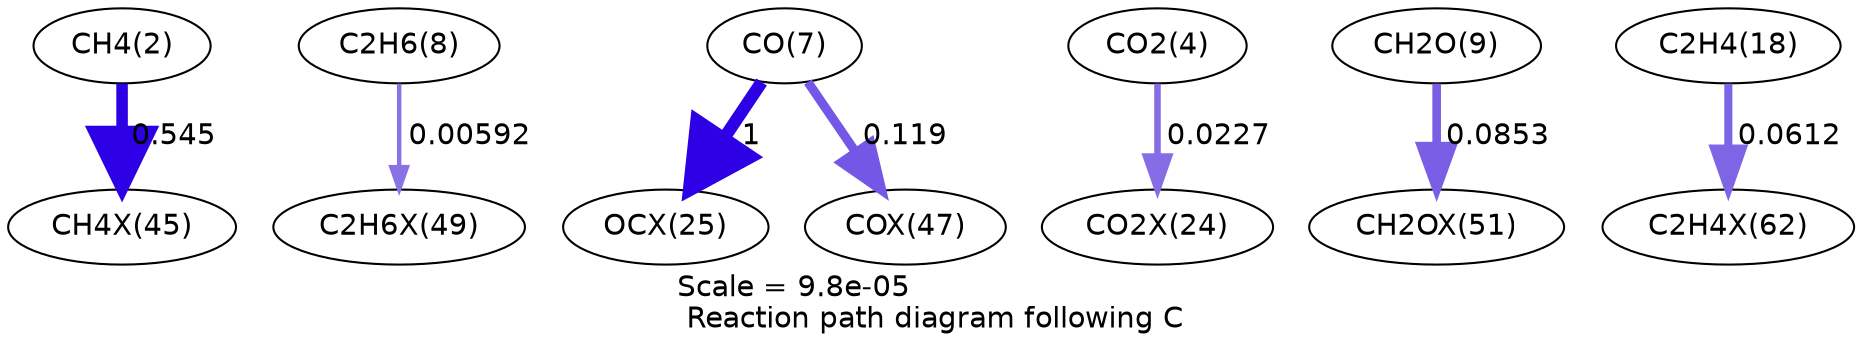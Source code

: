 digraph reaction_paths {
center=1;
s4 -> s44[fontname="Helvetica", penwidth=5.54, arrowsize=2.77, color="0.7, 1.05, 0.9"
, label=" 0.545"];
s10 -> s48[fontname="Helvetica", penwidth=2.13, arrowsize=1.06, color="0.7, 0.506, 0.9"
, label=" 0.00592"];
s9 -> s40[fontname="Helvetica", penwidth=6, arrowsize=3, color="0.7, 1.5, 0.9"
, label=" 1"];
s9 -> s46[fontname="Helvetica", penwidth=4.39, arrowsize=2.2, color="0.7, 0.619, 0.9"
, label=" 0.119"];
s6 -> s39[fontname="Helvetica", penwidth=3.14, arrowsize=1.57, color="0.7, 0.523, 0.9"
, label=" 0.0227"];
s11 -> s49[fontname="Helvetica", penwidth=4.14, arrowsize=2.07, color="0.7, 0.585, 0.9"
, label=" 0.0853"];
s20 -> s55[fontname="Helvetica", penwidth=3.89, arrowsize=1.95, color="0.7, 0.561, 0.9"
, label=" 0.0612"];
s4 [ fontname="Helvetica", label="CH4(2)"];
s6 [ fontname="Helvetica", label="CO2(4)"];
s9 [ fontname="Helvetica", label="CO(7)"];
s10 [ fontname="Helvetica", label="C2H6(8)"];
s11 [ fontname="Helvetica", label="CH2O(9)"];
s20 [ fontname="Helvetica", label="C2H4(18)"];
s39 [ fontname="Helvetica", label="CO2X(24)"];
s40 [ fontname="Helvetica", label="OCX(25)"];
s44 [ fontname="Helvetica", label="CH4X(45)"];
s46 [ fontname="Helvetica", label="COX(47)"];
s48 [ fontname="Helvetica", label="C2H6X(49)"];
s49 [ fontname="Helvetica", label="CH2OX(51)"];
s55 [ fontname="Helvetica", label="C2H4X(62)"];
 label = "Scale = 9.8e-05\l Reaction path diagram following C";
 fontname = "Helvetica";
}

